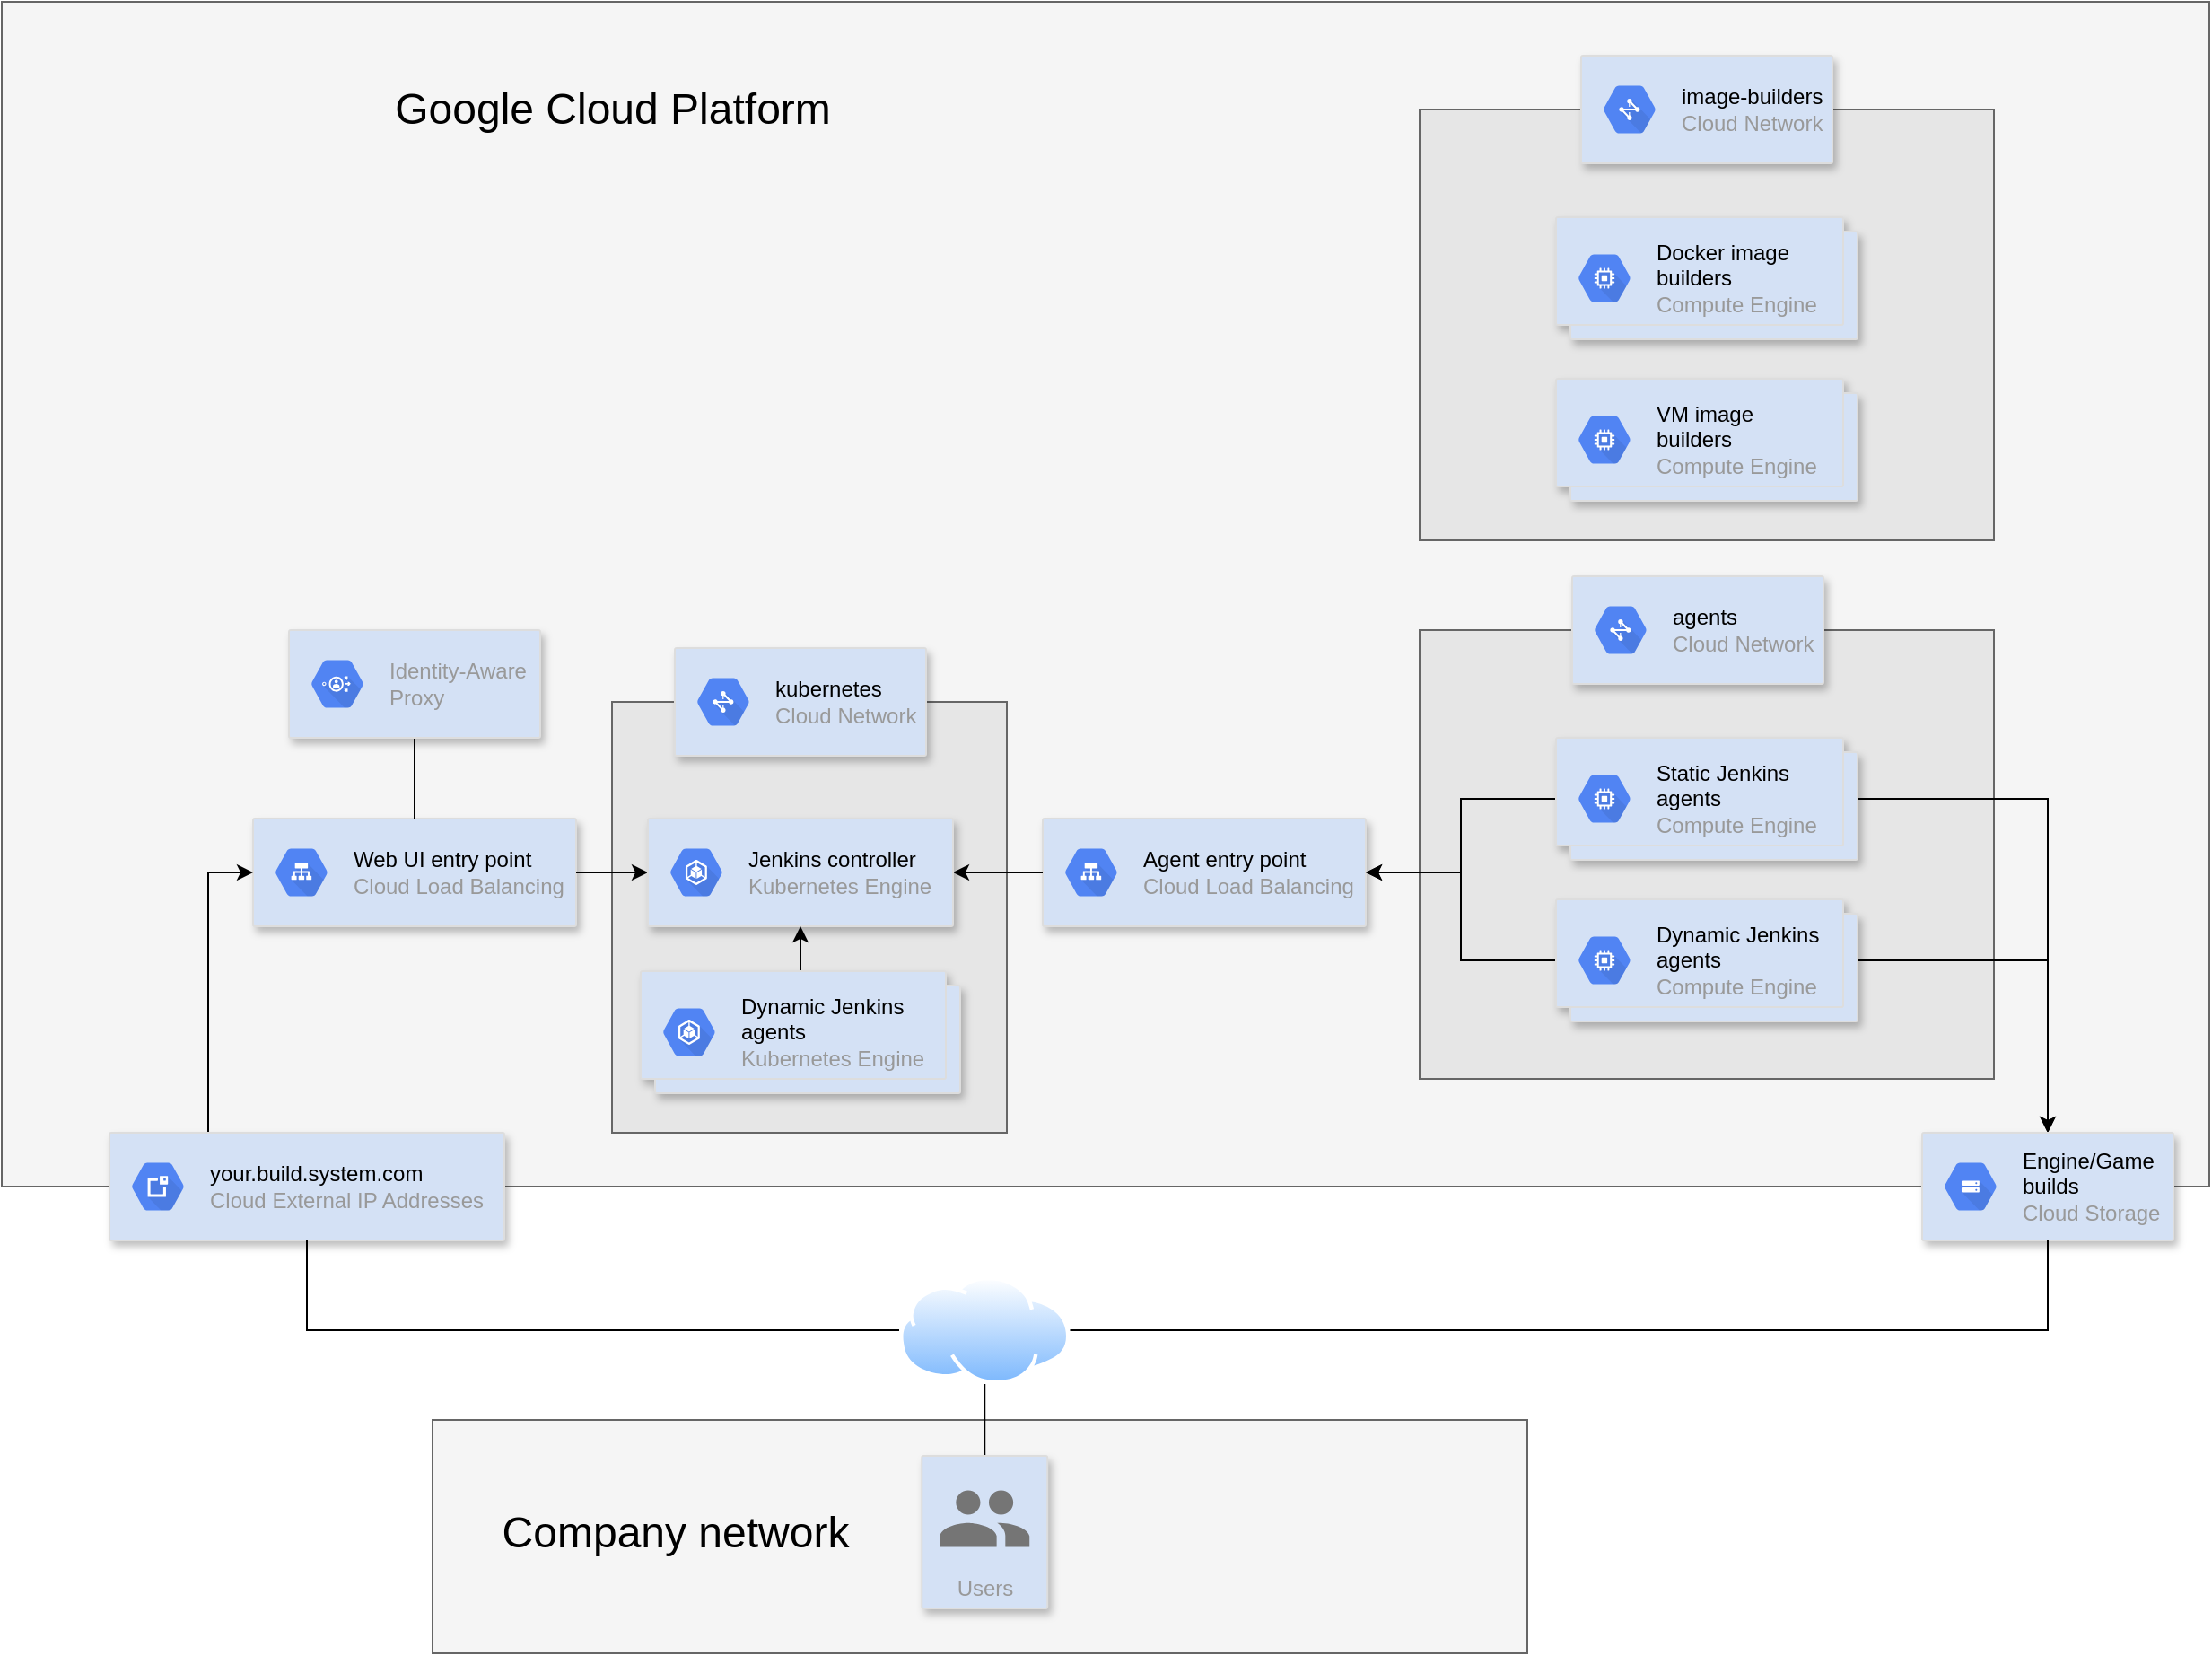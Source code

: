 <mxfile version="14.9.6" type="device"><diagram id="8H8JfQmzjncrQCPcpOqB" name="Page-1"><mxGraphModel dx="2062" dy="2282" grid="1" gridSize="10" guides="1" tooltips="1" connect="1" arrows="1" fold="1" page="1" pageScale="1" pageWidth="850" pageHeight="1100" math="0" shadow="0"><root><mxCell id="wx4w9Cm1TFwcuFiHMR2n-0"/><mxCell id="wx4w9Cm1TFwcuFiHMR2n-1" parent="wx4w9Cm1TFwcuFiHMR2n-0"/><mxCell id="FFQPGQhrdwapLjyHhbNZ-5" value="" style="rounded=0;whiteSpace=wrap;html=1;fillColor=#f5f5f5;align=left;verticalAlign=top;strokeColor=#666666;fontColor=#333333;" vertex="1" parent="wx4w9Cm1TFwcuFiHMR2n-1"><mxGeometry y="-1020" width="1230" height="660" as="geometry"/></mxCell><mxCell id="wx4w9Cm1TFwcuFiHMR2n-11" value="" style="rounded=0;whiteSpace=wrap;html=1;align=left;verticalAlign=top;strokeColor=#666666;fontColor=#333333;fillColor=#E6E6E6;" vertex="1" parent="wx4w9Cm1TFwcuFiHMR2n-1"><mxGeometry x="340" y="-630" width="220" height="240" as="geometry"/></mxCell><mxCell id="B8C1hytaDQ7js4WK0bp1-4" value="" style="rounded=0;whiteSpace=wrap;html=1;fillColor=#f5f5f5;align=left;verticalAlign=top;strokeColor=#666666;fontColor=#333333;" vertex="1" parent="wx4w9Cm1TFwcuFiHMR2n-1"><mxGeometry x="240" y="-230" width="610" height="130" as="geometry"/></mxCell><mxCell id="wx4w9Cm1TFwcuFiHMR2n-12" value="" style="rounded=0;whiteSpace=wrap;html=1;align=left;verticalAlign=top;strokeColor=#666666;fontColor=#333333;fillColor=#E6E6E6;" vertex="1" parent="wx4w9Cm1TFwcuFiHMR2n-1"><mxGeometry x="790" y="-670" width="320" height="250" as="geometry"/></mxCell><mxCell id="rWZBMH_XbfvNiljA_o_c-0" value="" style="strokeColor=#dddddd;shadow=1;strokeWidth=1;rounded=1;absoluteArcSize=1;arcSize=2;fillColor=#D4E1F5;align=left;verticalAlign=top;" vertex="1" parent="wx4w9Cm1TFwcuFiHMR2n-1"><mxGeometry x="140" y="-565" width="180" height="60" as="geometry"/></mxCell><mxCell id="rWZBMH_XbfvNiljA_o_c-1" value="&lt;font color=&quot;#000000&quot;&gt;Web UI entry point&lt;/font&gt;&lt;br&gt;Cloud Load Balancing" style="dashed=0;connectable=0;html=1;fillColor=#5184F3;strokeColor=none;shape=mxgraph.gcp2.hexIcon;prIcon=cloud_load_balancing;part=1;labelPosition=right;verticalLabelPosition=middle;align=left;verticalAlign=middle;spacingLeft=5;fontColor=#999999;fontSize=12;" vertex="1" parent="rWZBMH_XbfvNiljA_o_c-0"><mxGeometry y="0.5" width="44" height="39" relative="1" as="geometry"><mxPoint x="5" y="-19.5" as="offset"/></mxGeometry></mxCell><mxCell id="rWZBMH_XbfvNiljA_o_c-2" value="" style="strokeColor=#dddddd;shadow=1;strokeWidth=1;rounded=1;absoluteArcSize=1;arcSize=2;fillColor=#D4E1F5;align=left;verticalAlign=top;" vertex="1" parent="wx4w9Cm1TFwcuFiHMR2n-1"><mxGeometry x="580" y="-565" width="180" height="60" as="geometry"/></mxCell><mxCell id="rWZBMH_XbfvNiljA_o_c-3" value="&lt;font color=&quot;#000000&quot;&gt;Agent entry point&lt;/font&gt;&lt;br&gt;Cloud Load Balancing" style="dashed=0;connectable=0;html=1;fillColor=#5184F3;strokeColor=none;shape=mxgraph.gcp2.hexIcon;prIcon=cloud_load_balancing;part=1;labelPosition=right;verticalLabelPosition=middle;align=left;verticalAlign=middle;spacingLeft=5;fontColor=#999999;fontSize=12;" vertex="1" parent="rWZBMH_XbfvNiljA_o_c-2"><mxGeometry y="0.5" width="44" height="39" relative="1" as="geometry"><mxPoint x="5" y="-19.5" as="offset"/></mxGeometry></mxCell><mxCell id="rWZBMH_XbfvNiljA_o_c-12" style="edgeStyle=orthogonalEdgeStyle;rounded=0;orthogonalLoop=1;jettySize=auto;html=1;exitX=0;exitY=0.5;exitDx=0;exitDy=0;entryX=1;entryY=0.5;entryDx=0;entryDy=0;" edge="1" parent="wx4w9Cm1TFwcuFiHMR2n-1" source="rWZBMH_XbfvNiljA_o_c-10" target="rWZBMH_XbfvNiljA_o_c-2"><mxGeometry relative="1" as="geometry"/></mxCell><mxCell id="h8YPxeC4dxSHAZKmL5Me-0" style="edgeStyle=orthogonalEdgeStyle;rounded=0;orthogonalLoop=1;jettySize=auto;html=1;exitX=1;exitY=0.5;exitDx=0;exitDy=0;entryX=0.5;entryY=0;entryDx=0;entryDy=0;fontColor=#999999;endArrow=classic;endFill=1;" edge="1" parent="wx4w9Cm1TFwcuFiHMR2n-1" source="rWZBMH_XbfvNiljA_o_c-10" target="rAMwUASli5dsOdLT7gd--0"><mxGeometry relative="1" as="geometry"/></mxCell><mxCell id="rWZBMH_XbfvNiljA_o_c-10" value="" style="shape=mxgraph.gcp2.doubleRect;strokeColor=#dddddd;shadow=1;strokeWidth=1;fillColor=#D4E1F5;align=left;verticalAlign=top;" vertex="1" parent="wx4w9Cm1TFwcuFiHMR2n-1"><mxGeometry x="866" y="-610" width="168" height="68" as="geometry"/></mxCell><mxCell id="rWZBMH_XbfvNiljA_o_c-11" value="&lt;font color=&quot;#000000&quot;&gt;Static Jenkins&lt;br&gt;agents&lt;/font&gt;&lt;br&gt;Compute Engine" style="dashed=0;connectable=0;html=1;fillColor=#5184F3;strokeColor=none;shape=mxgraph.gcp2.hexIcon;prIcon=compute_engine;part=1;labelPosition=right;verticalLabelPosition=middle;align=left;verticalAlign=middle;spacingLeft=5;fontColor=#999999;fontSize=12;" vertex="1" parent="rWZBMH_XbfvNiljA_o_c-10"><mxGeometry y="0.5" width="44" height="39" relative="1" as="geometry"><mxPoint x="5" y="-19.5" as="offset"/></mxGeometry></mxCell><mxCell id="rWZBMH_XbfvNiljA_o_c-15" style="edgeStyle=orthogonalEdgeStyle;rounded=0;orthogonalLoop=1;jettySize=auto;html=1;exitX=0;exitY=0.5;exitDx=0;exitDy=0;entryX=1;entryY=0.5;entryDx=0;entryDy=0;" edge="1" parent="wx4w9Cm1TFwcuFiHMR2n-1" source="rWZBMH_XbfvNiljA_o_c-13" target="rWZBMH_XbfvNiljA_o_c-2"><mxGeometry relative="1" as="geometry"/></mxCell><mxCell id="h8YPxeC4dxSHAZKmL5Me-1" style="edgeStyle=orthogonalEdgeStyle;rounded=0;orthogonalLoop=1;jettySize=auto;html=1;exitX=1;exitY=0.5;exitDx=0;exitDy=0;fontColor=#999999;endArrow=classic;endFill=1;entryX=0.5;entryY=0;entryDx=0;entryDy=0;" edge="1" parent="wx4w9Cm1TFwcuFiHMR2n-1" source="rWZBMH_XbfvNiljA_o_c-13" target="rAMwUASli5dsOdLT7gd--0"><mxGeometry relative="1" as="geometry"><mxPoint x="1130" y="-360" as="targetPoint"/></mxGeometry></mxCell><mxCell id="rWZBMH_XbfvNiljA_o_c-13" value="" style="shape=mxgraph.gcp2.doubleRect;strokeColor=#dddddd;shadow=1;strokeWidth=1;fillColor=#D4E1F5;align=left;verticalAlign=top;" vertex="1" parent="wx4w9Cm1TFwcuFiHMR2n-1"><mxGeometry x="866" y="-520" width="168" height="68" as="geometry"/></mxCell><mxCell id="rWZBMH_XbfvNiljA_o_c-14" value="&lt;font color=&quot;#000000&quot;&gt;Dynamic Jenkins&lt;br&gt;agents&lt;/font&gt;&lt;br&gt;Compute Engine" style="dashed=0;connectable=0;html=1;fillColor=#5184F3;strokeColor=none;shape=mxgraph.gcp2.hexIcon;prIcon=compute_engine;part=1;labelPosition=right;verticalLabelPosition=middle;align=left;verticalAlign=middle;spacingLeft=5;fontColor=#999999;fontSize=12;" vertex="1" parent="rWZBMH_XbfvNiljA_o_c-13"><mxGeometry y="0.5" width="44" height="39" relative="1" as="geometry"><mxPoint x="5" y="-19.5" as="offset"/></mxGeometry></mxCell><mxCell id="S19yewM7rLXd21sLRZpN-5" style="edgeStyle=orthogonalEdgeStyle;rounded=0;orthogonalLoop=1;jettySize=auto;html=1;exitX=0.5;exitY=1;exitDx=0;exitDy=0;entryX=0.5;entryY=0;entryDx=0;entryDy=0;fontColor=#999999;endArrow=none;endFill=0;" edge="1" parent="wx4w9Cm1TFwcuFiHMR2n-1" source="VFjf5i8nDcsU_6SsClwg-0" target="rWZBMH_XbfvNiljA_o_c-0"><mxGeometry relative="1" as="geometry"/></mxCell><mxCell id="VFjf5i8nDcsU_6SsClwg-0" value="" style="strokeColor=#dddddd;shadow=1;strokeWidth=1;rounded=1;absoluteArcSize=1;arcSize=2;fillColor=#D4E1F5;align=left;verticalAlign=top;" vertex="1" parent="wx4w9Cm1TFwcuFiHMR2n-1"><mxGeometry x="160" y="-670" width="140" height="60" as="geometry"/></mxCell><mxCell id="VFjf5i8nDcsU_6SsClwg-1" value="Identity-Aware&#10;Proxy" style="dashed=0;connectable=0;html=1;fillColor=#5184F3;strokeColor=none;shape=mxgraph.gcp2.hexIcon;prIcon=identity_aware_proxy;part=1;labelPosition=right;verticalLabelPosition=middle;align=left;verticalAlign=middle;spacingLeft=5;fontColor=#999999;fontSize=12;" vertex="1" parent="VFjf5i8nDcsU_6SsClwg-0"><mxGeometry y="0.5" width="44" height="39" relative="1" as="geometry"><mxPoint x="5" y="-19.5" as="offset"/></mxGeometry></mxCell><mxCell id="L_Yyb5WL15-xnpXFQvU8-2" style="edgeStyle=orthogonalEdgeStyle;rounded=0;orthogonalLoop=1;jettySize=auto;html=1;exitX=0.25;exitY=0;exitDx=0;exitDy=0;entryX=0;entryY=0.5;entryDx=0;entryDy=0;fontColor=#999999;endArrow=classic;endFill=1;" edge="1" parent="wx4w9Cm1TFwcuFiHMR2n-1" source="L_Yyb5WL15-xnpXFQvU8-0" target="rWZBMH_XbfvNiljA_o_c-0"><mxGeometry relative="1" as="geometry"/></mxCell><mxCell id="L_Yyb5WL15-xnpXFQvU8-0" value="" style="strokeColor=#dddddd;shadow=1;strokeWidth=1;rounded=1;absoluteArcSize=1;arcSize=2;fillColor=#D4E1F5;align=left;verticalAlign=top;" vertex="1" parent="wx4w9Cm1TFwcuFiHMR2n-1"><mxGeometry x="60" y="-390" width="220" height="60" as="geometry"/></mxCell><mxCell id="L_Yyb5WL15-xnpXFQvU8-1" value="&lt;font color=&quot;#000000&quot;&gt;your.build.system.com&lt;/font&gt;&lt;br&gt;Cloud External IP Addresses" style="dashed=0;connectable=0;html=1;fillColor=#5184F3;strokeColor=none;shape=mxgraph.gcp2.hexIcon;prIcon=cloud_external_ip_addresses;part=1;labelPosition=right;verticalLabelPosition=middle;align=left;verticalAlign=middle;spacingLeft=5;fontColor=#999999;fontSize=12;" vertex="1" parent="L_Yyb5WL15-xnpXFQvU8-0"><mxGeometry y="0.5" width="44" height="39" relative="1" as="geometry"><mxPoint x="5" y="-19.5" as="offset"/></mxGeometry></mxCell><mxCell id="S19yewM7rLXd21sLRZpN-7" style="edgeStyle=orthogonalEdgeStyle;rounded=0;orthogonalLoop=1;jettySize=auto;html=1;exitX=0.5;exitY=0;exitDx=0;exitDy=0;entryX=0.5;entryY=1;entryDx=0;entryDy=0;fontColor=#999999;endArrow=none;endFill=0;" edge="1" parent="wx4w9Cm1TFwcuFiHMR2n-1" source="L_Yyb5WL15-xnpXFQvU8-6" target="S19yewM7rLXd21sLRZpN-6"><mxGeometry relative="1" as="geometry"/></mxCell><mxCell id="L_Yyb5WL15-xnpXFQvU8-6" value="Users" style="strokeColor=#dddddd;shadow=1;strokeWidth=1;rounded=1;absoluteArcSize=1;arcSize=2;labelPosition=center;verticalLabelPosition=middle;align=center;verticalAlign=bottom;spacingLeft=0;fontColor=#999999;fontSize=12;whiteSpace=wrap;spacingBottom=2;fillColor=#D4E1F5;" vertex="1" parent="wx4w9Cm1TFwcuFiHMR2n-1"><mxGeometry x="512.62" y="-210" width="70" height="85" as="geometry"/></mxCell><mxCell id="L_Yyb5WL15-xnpXFQvU8-7" value="" style="dashed=0;connectable=0;html=1;fillColor=#757575;strokeColor=none;shape=mxgraph.gcp2.users;part=1;" vertex="1" parent="L_Yyb5WL15-xnpXFQvU8-6"><mxGeometry x="0.5" width="50" height="31.5" relative="1" as="geometry"><mxPoint x="-25" y="19.25" as="offset"/></mxGeometry></mxCell><mxCell id="rAMwUASli5dsOdLT7gd--0" value="" style="strokeColor=#dddddd;shadow=1;strokeWidth=1;rounded=1;absoluteArcSize=1;arcSize=2;fillColor=#D4E1F5;align=left;verticalAlign=top;" vertex="1" parent="wx4w9Cm1TFwcuFiHMR2n-1"><mxGeometry x="1070" y="-390" width="140" height="60" as="geometry"/></mxCell><mxCell id="rAMwUASli5dsOdLT7gd--1" value="&lt;font color=&quot;#000000&quot;&gt;Engine/Game&lt;br&gt;builds&lt;/font&gt;&lt;br&gt;Cloud Storage" style="dashed=0;connectable=0;html=1;fillColor=#5184F3;strokeColor=none;shape=mxgraph.gcp2.hexIcon;prIcon=cloud_storage;part=1;labelPosition=right;verticalLabelPosition=middle;align=left;verticalAlign=middle;spacingLeft=5;fontColor=#999999;fontSize=12;" vertex="1" parent="rAMwUASli5dsOdLT7gd--0"><mxGeometry y="0.5" width="44" height="39" relative="1" as="geometry"><mxPoint x="5" y="-19.5" as="offset"/></mxGeometry></mxCell><mxCell id="h8YPxeC4dxSHAZKmL5Me-3" value="" style="rounded=0;whiteSpace=wrap;html=1;align=left;verticalAlign=top;strokeColor=#666666;fontColor=#333333;fillColor=#E6E6E6;" vertex="1" parent="wx4w9Cm1TFwcuFiHMR2n-1"><mxGeometry x="790" y="-960" width="320" height="240" as="geometry"/></mxCell><mxCell id="h8YPxeC4dxSHAZKmL5Me-6" value="" style="shape=mxgraph.gcp2.doubleRect;strokeColor=#dddddd;shadow=1;strokeWidth=1;fillColor=#D4E1F5;align=left;verticalAlign=top;" vertex="1" parent="wx4w9Cm1TFwcuFiHMR2n-1"><mxGeometry x="866" y="-900" width="168" height="68" as="geometry"/></mxCell><mxCell id="h8YPxeC4dxSHAZKmL5Me-7" value="&lt;font color=&quot;#000000&quot;&gt;Docker image&lt;br&gt;builders&lt;/font&gt;&lt;br&gt;Compute Engine" style="dashed=0;connectable=0;html=1;fillColor=#5184F3;strokeColor=none;shape=mxgraph.gcp2.hexIcon;prIcon=compute_engine;part=1;labelPosition=right;verticalLabelPosition=middle;align=left;verticalAlign=middle;spacingLeft=5;fontColor=#999999;fontSize=12;" vertex="1" parent="h8YPxeC4dxSHAZKmL5Me-6"><mxGeometry y="0.5" width="44" height="39" relative="1" as="geometry"><mxPoint x="5" y="-19.5" as="offset"/></mxGeometry></mxCell><mxCell id="h8YPxeC4dxSHAZKmL5Me-8" value="" style="shape=mxgraph.gcp2.doubleRect;strokeColor=#dddddd;shadow=1;strokeWidth=1;fillColor=#D4E1F5;align=left;verticalAlign=top;" vertex="1" parent="wx4w9Cm1TFwcuFiHMR2n-1"><mxGeometry x="866" y="-810" width="168" height="68" as="geometry"/></mxCell><mxCell id="h8YPxeC4dxSHAZKmL5Me-9" value="&lt;font color=&quot;#000000&quot;&gt;VM image&lt;br&gt;builders&lt;/font&gt;&lt;br&gt;Compute Engine" style="dashed=0;connectable=0;html=1;fillColor=#5184F3;strokeColor=none;shape=mxgraph.gcp2.hexIcon;prIcon=compute_engine;part=1;labelPosition=right;verticalLabelPosition=middle;align=left;verticalAlign=middle;spacingLeft=5;fontColor=#999999;fontSize=12;" vertex="1" parent="h8YPxeC4dxSHAZKmL5Me-8"><mxGeometry y="0.5" width="44" height="39" relative="1" as="geometry"><mxPoint x="5" y="-19.5" as="offset"/></mxGeometry></mxCell><mxCell id="bF4z2pFKVGC_GsID4mOG-2" value="" style="strokeColor=#dddddd;shadow=1;strokeWidth=1;rounded=1;absoluteArcSize=1;arcSize=2;fillColor=#D4E1F5;align=left;verticalAlign=top;" vertex="1" parent="wx4w9Cm1TFwcuFiHMR2n-1"><mxGeometry x="875" y="-700" width="140" height="60" as="geometry"/></mxCell><mxCell id="bF4z2pFKVGC_GsID4mOG-3" value="&lt;font color=&quot;#000000&quot;&gt;agents&lt;/font&gt;&lt;br&gt;Cloud Network" style="dashed=0;connectable=0;html=1;fillColor=#5184F3;strokeColor=none;shape=mxgraph.gcp2.hexIcon;prIcon=cloud_network;part=1;labelPosition=right;verticalLabelPosition=middle;align=left;verticalAlign=middle;spacingLeft=5;fontColor=#999999;fontSize=12;" vertex="1" parent="bF4z2pFKVGC_GsID4mOG-2"><mxGeometry y="0.5" width="44" height="39" relative="1" as="geometry"><mxPoint x="5" y="-19.5" as="offset"/></mxGeometry></mxCell><mxCell id="bF4z2pFKVGC_GsID4mOG-6" value="" style="strokeColor=#dddddd;shadow=1;strokeWidth=1;rounded=1;absoluteArcSize=1;arcSize=2;fillColor=#D4E1F5;align=left;verticalAlign=top;" vertex="1" parent="wx4w9Cm1TFwcuFiHMR2n-1"><mxGeometry x="880" y="-990" width="140" height="60" as="geometry"/></mxCell><mxCell id="bF4z2pFKVGC_GsID4mOG-7" value="&lt;font color=&quot;#000000&quot;&gt;image-builders&lt;/font&gt;&lt;br&gt;Cloud Network" style="dashed=0;connectable=0;html=1;fillColor=#5184F3;strokeColor=none;shape=mxgraph.gcp2.hexIcon;prIcon=cloud_network;part=1;labelPosition=right;verticalLabelPosition=middle;align=left;verticalAlign=middle;spacingLeft=5;fontColor=#999999;fontSize=12;" vertex="1" parent="bF4z2pFKVGC_GsID4mOG-6"><mxGeometry y="0.5" width="44" height="39" relative="1" as="geometry"><mxPoint x="5" y="-19.5" as="offset"/></mxGeometry></mxCell><mxCell id="FFQPGQhrdwapLjyHhbNZ-2" style="edgeStyle=orthogonalEdgeStyle;rounded=0;orthogonalLoop=1;jettySize=auto;html=1;exitX=1;exitY=0.5;exitDx=0;exitDy=0;entryX=0;entryY=0.5;entryDx=0;entryDy=0;" edge="1" parent="wx4w9Cm1TFwcuFiHMR2n-1" source="rWZBMH_XbfvNiljA_o_c-0" target="S19yewM7rLXd21sLRZpN-0"><mxGeometry relative="1" as="geometry"><mxPoint x="170" y="-508" as="sourcePoint"/><mxPoint x="417" y="-535" as="targetPoint"/></mxGeometry></mxCell><mxCell id="rWZBMH_XbfvNiljA_o_c-4" style="edgeStyle=orthogonalEdgeStyle;rounded=0;orthogonalLoop=1;jettySize=auto;html=1;exitX=0;exitY=0.5;exitDx=0;exitDy=0;entryX=1;entryY=0.5;entryDx=0;entryDy=0;" edge="1" parent="wx4w9Cm1TFwcuFiHMR2n-1" source="rWZBMH_XbfvNiljA_o_c-2" target="S19yewM7rLXd21sLRZpN-0"><mxGeometry relative="1" as="geometry"><mxPoint x="467.71" y="-535" as="targetPoint"/></mxGeometry></mxCell><mxCell id="S19yewM7rLXd21sLRZpN-0" value="" style="strokeColor=#dddddd;shadow=1;strokeWidth=1;rounded=1;absoluteArcSize=1;arcSize=2;fillColor=#D4E1F5;align=left;verticalAlign=top;" vertex="1" parent="wx4w9Cm1TFwcuFiHMR2n-1"><mxGeometry x="360" y="-565" width="170" height="60" as="geometry"/></mxCell><mxCell id="S19yewM7rLXd21sLRZpN-1" value="&lt;font color=&quot;#000000&quot;&gt;Jenkins controller&lt;/font&gt;&lt;br&gt;Kubernetes Engine" style="dashed=0;connectable=0;html=1;fillColor=#5184F3;strokeColor=none;shape=mxgraph.gcp2.hexIcon;prIcon=container_engine;part=1;labelPosition=right;verticalLabelPosition=middle;align=left;verticalAlign=middle;spacingLeft=5;fontColor=#999999;fontSize=12;" vertex="1" parent="S19yewM7rLXd21sLRZpN-0"><mxGeometry y="0.5" width="44" height="39" relative="1" as="geometry"><mxPoint x="5" y="-19.5" as="offset"/></mxGeometry></mxCell><mxCell id="bF4z2pFKVGC_GsID4mOG-4" value="" style="strokeColor=#dddddd;shadow=1;strokeWidth=1;rounded=1;absoluteArcSize=1;arcSize=2;fillColor=#D4E1F5;align=left;verticalAlign=top;" vertex="1" parent="wx4w9Cm1TFwcuFiHMR2n-1"><mxGeometry x="375" y="-660" width="140" height="60" as="geometry"/></mxCell><mxCell id="bF4z2pFKVGC_GsID4mOG-5" value="&lt;font color=&quot;#000000&quot;&gt;kubernetes&lt;/font&gt;&lt;br&gt;Cloud Network" style="dashed=0;connectable=0;html=1;fillColor=#5184F3;strokeColor=none;shape=mxgraph.gcp2.hexIcon;prIcon=cloud_network;part=1;labelPosition=right;verticalLabelPosition=middle;align=left;verticalAlign=middle;spacingLeft=5;fontColor=#999999;fontSize=12;" vertex="1" parent="bF4z2pFKVGC_GsID4mOG-4"><mxGeometry y="0.5" width="44" height="39" relative="1" as="geometry"><mxPoint x="5" y="-19.5" as="offset"/></mxGeometry></mxCell><mxCell id="S19yewM7rLXd21sLRZpN-8" style="edgeStyle=orthogonalEdgeStyle;rounded=0;orthogonalLoop=1;jettySize=auto;html=1;exitX=0;exitY=0.5;exitDx=0;exitDy=0;entryX=0.5;entryY=1;entryDx=0;entryDy=0;fontColor=#999999;endArrow=none;endFill=0;" edge="1" parent="wx4w9Cm1TFwcuFiHMR2n-1" source="S19yewM7rLXd21sLRZpN-6" target="L_Yyb5WL15-xnpXFQvU8-0"><mxGeometry relative="1" as="geometry"/></mxCell><mxCell id="S19yewM7rLXd21sLRZpN-9" style="edgeStyle=orthogonalEdgeStyle;rounded=0;orthogonalLoop=1;jettySize=auto;html=1;exitX=1;exitY=0.5;exitDx=0;exitDy=0;entryX=0.5;entryY=1;entryDx=0;entryDy=0;fontColor=#999999;endArrow=none;endFill=0;" edge="1" parent="wx4w9Cm1TFwcuFiHMR2n-1" source="S19yewM7rLXd21sLRZpN-6" target="rAMwUASli5dsOdLT7gd--0"><mxGeometry relative="1" as="geometry"/></mxCell><mxCell id="S19yewM7rLXd21sLRZpN-6" value="" style="aspect=fixed;perimeter=ellipsePerimeter;html=1;align=center;shadow=0;dashed=0;spacingTop=3;image;image=img/lib/active_directory/internet_cloud.svg;fontColor=#999999;fillColor=#D4E1F5;" vertex="1" parent="wx4w9Cm1TFwcuFiHMR2n-1"><mxGeometry x="500" y="-310" width="95.24" height="60" as="geometry"/></mxCell><mxCell id="S19yewM7rLXd21sLRZpN-10" value="&lt;font color=&quot;#000000&quot; style=&quot;font-size: 24px&quot;&gt;Google Cloud Platform&lt;/font&gt;" style="text;html=1;align=center;verticalAlign=middle;resizable=0;points=[];autosize=1;strokeColor=none;fontColor=#999999;" vertex="1" parent="wx4w9Cm1TFwcuFiHMR2n-1"><mxGeometry x="210" y="-970" width="260" height="20" as="geometry"/></mxCell><mxCell id="S19yewM7rLXd21sLRZpN-11" value="&lt;font color=&quot;#000000&quot;&gt;&lt;span style=&quot;font-size: 24px&quot;&gt;Company network&lt;/span&gt;&lt;/font&gt;" style="text;html=1;align=center;verticalAlign=middle;resizable=0;points=[];autosize=1;strokeColor=none;fontColor=#999999;" vertex="1" parent="wx4w9Cm1TFwcuFiHMR2n-1"><mxGeometry x="270" y="-177.5" width="210" height="20" as="geometry"/></mxCell><mxCell id="wYiQErIvpxDBl1RW9EaV-6" style="edgeStyle=orthogonalEdgeStyle;rounded=0;orthogonalLoop=1;jettySize=auto;html=1;exitX=0.5;exitY=0;exitDx=0;exitDy=0;entryX=0.5;entryY=1;entryDx=0;entryDy=0;fontColor=#999999;endArrow=classic;endFill=1;" edge="1" parent="wx4w9Cm1TFwcuFiHMR2n-1" source="wYiQErIvpxDBl1RW9EaV-4" target="S19yewM7rLXd21sLRZpN-0"><mxGeometry relative="1" as="geometry"/></mxCell><mxCell id="wYiQErIvpxDBl1RW9EaV-4" value="" style="shape=mxgraph.gcp2.doubleRect;strokeColor=#dddddd;shadow=1;strokeWidth=1;fontColor=#999999;fillColor=#D4E1F5;align=left;verticalAlign=top;" vertex="1" parent="wx4w9Cm1TFwcuFiHMR2n-1"><mxGeometry x="356" y="-480" width="178" height="68" as="geometry"/></mxCell><mxCell id="wYiQErIvpxDBl1RW9EaV-5" value="&lt;font color=&quot;#000000&quot;&gt;Dynamic Jenkins&lt;br&gt;agents&lt;/font&gt;&lt;br&gt;Kubernetes Engine" style="dashed=0;connectable=0;html=1;fillColor=#5184F3;strokeColor=none;shape=mxgraph.gcp2.hexIcon;prIcon=container_engine;part=1;labelPosition=right;verticalLabelPosition=middle;align=left;verticalAlign=middle;spacingLeft=5;fontColor=#999999;fontSize=12;" vertex="1" parent="wYiQErIvpxDBl1RW9EaV-4"><mxGeometry y="0.5" width="44" height="39" relative="1" as="geometry"><mxPoint x="5" y="-19.5" as="offset"/></mxGeometry></mxCell></root></mxGraphModel></diagram></mxfile>